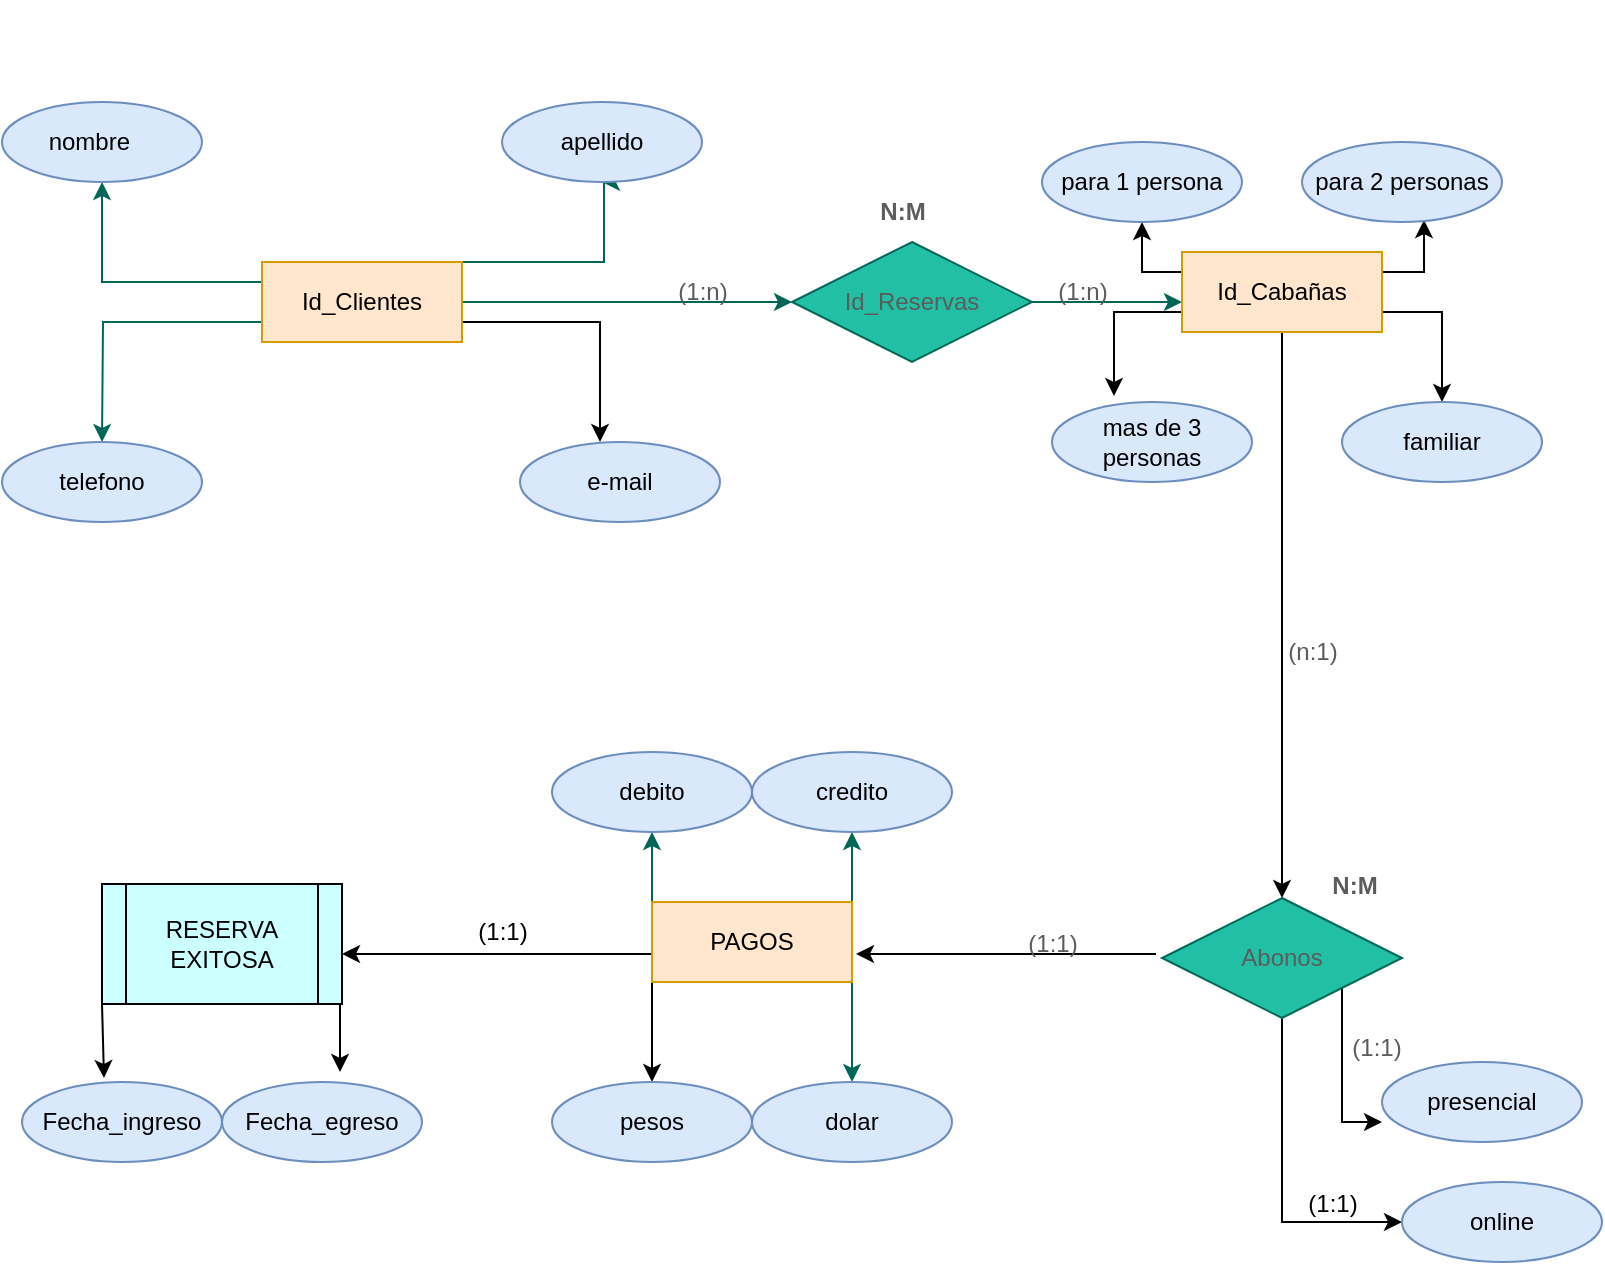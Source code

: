 <mxfile version="21.6.5" type="device">
  <diagram id="R2lEEEUBdFMjLlhIrx00" name="Page-1">
    <mxGraphModel dx="1332" dy="1706" grid="1" gridSize="10" guides="1" tooltips="1" connect="1" arrows="1" fold="1" page="1" pageScale="1" pageWidth="850" pageHeight="1100" background="none" math="0" shadow="0" extFonts="Permanent Marker^https://fonts.googleapis.com/css?family=Permanent+Marker">
      <root>
        <mxCell id="0" />
        <mxCell id="1" parent="0" />
        <mxCell id="Se24iivOVjBYKIn2nHTa-18" value="" style="shape=partialRectangle;collapsible=0;dropTarget=0;pointerEvents=0;fillColor=none;points=[[0,0.5],[1,0.5]];portConstraint=eastwest;top=0;left=0;right=0;bottom=0;direction=south;" parent="1" vertex="1">
          <mxGeometry x="240" y="-10" width="30" height="250" as="geometry" />
        </mxCell>
        <mxCell id="Se24iivOVjBYKIn2nHTa-19" value="" style="shape=partialRectangle;overflow=hidden;connectable=0;fillColor=none;top=0;left=0;bottom=0;right=0;" parent="Se24iivOVjBYKIn2nHTa-18" vertex="1">
          <mxGeometry width="30" height="30" as="geometry">
            <mxRectangle width="30" height="30" as="alternateBounds" />
          </mxGeometry>
        </mxCell>
        <mxCell id="Se24iivOVjBYKIn2nHTa-20" value="&#xa;&#xa;" style="shape=partialRectangle;overflow=hidden;connectable=0;fillColor=none;top=0;left=0;bottom=0;right=0;align=left;spacingLeft=6;" parent="Se24iivOVjBYKIn2nHTa-18" vertex="1">
          <mxGeometry x="30" width="220" height="30" as="geometry">
            <mxRectangle width="220" height="30" as="alternateBounds" />
          </mxGeometry>
        </mxCell>
        <mxCell id="Se24iivOVjBYKIn2nHTa-33" style="edgeStyle=orthogonalEdgeStyle;rounded=0;orthogonalLoop=1;jettySize=auto;html=1;strokeColor=#006658;fontColor=#5C5C5C;fillColor=#21C0A5;" parent="1" source="Se24iivOVjBYKIn2nHTa-25" edge="1">
          <mxGeometry relative="1" as="geometry">
            <mxPoint x="460" y="80" as="targetPoint" />
            <Array as="points">
              <mxPoint x="461" y="120" />
            </Array>
          </mxGeometry>
        </mxCell>
        <mxCell id="Se24iivOVjBYKIn2nHTa-40" style="edgeStyle=orthogonalEdgeStyle;rounded=0;orthogonalLoop=1;jettySize=auto;html=1;exitX=1;exitY=0.5;exitDx=0;exitDy=0;strokeColor=#006658;fontColor=#5C5C5C;fillColor=#21C0A5;" parent="1" source="Se24iivOVjBYKIn2nHTa-25" target="Se24iivOVjBYKIn2nHTa-39" edge="1">
          <mxGeometry relative="1" as="geometry" />
        </mxCell>
        <mxCell id="Se24iivOVjBYKIn2nHTa-41" style="edgeStyle=orthogonalEdgeStyle;rounded=0;orthogonalLoop=1;jettySize=auto;html=1;exitX=0;exitY=0.25;exitDx=0;exitDy=0;entryX=0.5;entryY=1;entryDx=0;entryDy=0;strokeColor=#006658;fontColor=#5C5C5C;fillColor=#21C0A5;" parent="1" source="Se24iivOVjBYKIn2nHTa-25" target="Se24iivOVjBYKIn2nHTa-26" edge="1">
          <mxGeometry relative="1" as="geometry" />
        </mxCell>
        <mxCell id="Se24iivOVjBYKIn2nHTa-44" style="edgeStyle=orthogonalEdgeStyle;rounded=0;orthogonalLoop=1;jettySize=auto;html=1;exitX=0;exitY=0.75;exitDx=0;exitDy=0;strokeColor=#006658;fontColor=#5C5C5C;fillColor=#21C0A5;" parent="1" source="Se24iivOVjBYKIn2nHTa-25" edge="1">
          <mxGeometry relative="1" as="geometry">
            <mxPoint x="210" y="210" as="targetPoint" />
          </mxGeometry>
        </mxCell>
        <mxCell id="3dnz9HyW__RMo2jooEWQ-19" style="edgeStyle=orthogonalEdgeStyle;rounded=0;orthogonalLoop=1;jettySize=auto;html=1;exitX=1;exitY=0.75;exitDx=0;exitDy=0;entryX=0.4;entryY=0;entryDx=0;entryDy=0;entryPerimeter=0;" parent="1" source="Se24iivOVjBYKIn2nHTa-25" target="Se24iivOVjBYKIn2nHTa-29" edge="1">
          <mxGeometry relative="1" as="geometry" />
        </mxCell>
        <mxCell id="Se24iivOVjBYKIn2nHTa-25" value="Id_Clientes" style="whiteSpace=wrap;html=1;align=center;strokeColor=#d79b00;fillColor=#ffe6cc;" parent="1" vertex="1">
          <mxGeometry x="290" y="120" width="100" height="40" as="geometry" />
        </mxCell>
        <mxCell id="Se24iivOVjBYKIn2nHTa-26" value="nombre&lt;span style=&quot;white-space: pre;&quot;&gt;&#x9;&lt;/span&gt;" style="ellipse;whiteSpace=wrap;html=1;align=center;strokeColor=#6c8ebf;fillColor=#dae8fc;" parent="1" vertex="1">
          <mxGeometry x="160" y="40" width="100" height="40" as="geometry" />
        </mxCell>
        <mxCell id="Se24iivOVjBYKIn2nHTa-27" value="apellido" style="ellipse;whiteSpace=wrap;html=1;align=center;strokeColor=#6c8ebf;fillColor=#dae8fc;" parent="1" vertex="1">
          <mxGeometry x="410" y="40" width="100" height="40" as="geometry" />
        </mxCell>
        <mxCell id="Se24iivOVjBYKIn2nHTa-28" value="telefono" style="ellipse;whiteSpace=wrap;html=1;align=center;strokeColor=#6c8ebf;fillColor=#dae8fc;" parent="1" vertex="1">
          <mxGeometry x="160" y="210" width="100" height="40" as="geometry" />
        </mxCell>
        <mxCell id="Se24iivOVjBYKIn2nHTa-30" style="edgeStyle=orthogonalEdgeStyle;shape=flexArrow;rounded=0;orthogonalLoop=1;jettySize=auto;html=1;exitX=0.5;exitY=1;exitDx=0;exitDy=0;strokeColor=#006658;fontColor=#5C5C5C;fillColor=#21C0A5;" parent="1" source="Se24iivOVjBYKIn2nHTa-27" target="Se24iivOVjBYKIn2nHTa-27" edge="1">
          <mxGeometry relative="1" as="geometry" />
        </mxCell>
        <mxCell id="Se24iivOVjBYKIn2nHTa-48" style="edgeStyle=orthogonalEdgeStyle;rounded=0;orthogonalLoop=1;jettySize=auto;html=1;exitX=1;exitY=0.5;exitDx=0;exitDy=0;strokeColor=#006658;fontColor=#5C5C5C;fillColor=#21C0A5;" parent="1" source="Se24iivOVjBYKIn2nHTa-39" edge="1">
          <mxGeometry relative="1" as="geometry">
            <mxPoint x="750" y="140" as="targetPoint" />
          </mxGeometry>
        </mxCell>
        <mxCell id="Se24iivOVjBYKIn2nHTa-39" value="Id_Reservas" style="shape=rhombus;perimeter=rhombusPerimeter;whiteSpace=wrap;html=1;align=center;strokeColor=#006658;fontColor=#5C5C5C;fillColor=#21C0A5;" parent="1" vertex="1">
          <mxGeometry x="555" y="110" width="120" height="60" as="geometry" />
        </mxCell>
        <mxCell id="Se24iivOVjBYKIn2nHTa-29" value="e-mail" style="ellipse;whiteSpace=wrap;html=1;align=center;strokeColor=#6c8ebf;fillColor=#dae8fc;" parent="1" vertex="1">
          <mxGeometry x="419" y="210" width="100" height="40" as="geometry" />
        </mxCell>
        <mxCell id="Se24iivOVjBYKIn2nHTa-46" value="&lt;b&gt;N:M&lt;/b&gt;" style="text;html=1;align=center;verticalAlign=middle;resizable=0;points=[];autosize=1;strokeColor=none;fillColor=none;fontColor=#5C5C5C;" parent="1" vertex="1">
          <mxGeometry x="590" y="80" width="40" height="30" as="geometry" />
        </mxCell>
        <mxCell id="Se24iivOVjBYKIn2nHTa-47" value="(1:n)" style="text;html=1;align=center;verticalAlign=middle;resizable=0;points=[];autosize=1;strokeColor=none;fillColor=none;fontColor=#5C5C5C;" parent="1" vertex="1">
          <mxGeometry x="485" y="120" width="50" height="30" as="geometry" />
        </mxCell>
        <mxCell id="3dnz9HyW__RMo2jooEWQ-73" style="edgeStyle=orthogonalEdgeStyle;rounded=0;orthogonalLoop=1;jettySize=auto;html=1;exitX=0;exitY=0.25;exitDx=0;exitDy=0;entryX=0.5;entryY=1;entryDx=0;entryDy=0;" parent="1" source="Se24iivOVjBYKIn2nHTa-49" target="Se24iivOVjBYKIn2nHTa-53" edge="1">
          <mxGeometry relative="1" as="geometry" />
        </mxCell>
        <mxCell id="3dnz9HyW__RMo2jooEWQ-74" style="edgeStyle=orthogonalEdgeStyle;rounded=0;orthogonalLoop=1;jettySize=auto;html=1;exitX=1;exitY=0.25;exitDx=0;exitDy=0;entryX=0.61;entryY=0.975;entryDx=0;entryDy=0;entryPerimeter=0;" parent="1" source="Se24iivOVjBYKIn2nHTa-49" target="Se24iivOVjBYKIn2nHTa-56" edge="1">
          <mxGeometry relative="1" as="geometry" />
        </mxCell>
        <mxCell id="3dnz9HyW__RMo2jooEWQ-76" style="edgeStyle=orthogonalEdgeStyle;rounded=0;orthogonalLoop=1;jettySize=auto;html=1;exitX=1;exitY=0.75;exitDx=0;exitDy=0;entryX=0.5;entryY=0;entryDx=0;entryDy=0;" parent="1" source="Se24iivOVjBYKIn2nHTa-49" target="Se24iivOVjBYKIn2nHTa-63" edge="1">
          <mxGeometry relative="1" as="geometry" />
        </mxCell>
        <mxCell id="3dnz9HyW__RMo2jooEWQ-77" style="edgeStyle=orthogonalEdgeStyle;rounded=0;orthogonalLoop=1;jettySize=auto;html=1;exitX=0;exitY=0.75;exitDx=0;exitDy=0;entryX=0.31;entryY=-0.075;entryDx=0;entryDy=0;entryPerimeter=0;" parent="1" source="Se24iivOVjBYKIn2nHTa-49" target="Se24iivOVjBYKIn2nHTa-60" edge="1">
          <mxGeometry relative="1" as="geometry" />
        </mxCell>
        <mxCell id="3dnz9HyW__RMo2jooEWQ-78" style="edgeStyle=orthogonalEdgeStyle;rounded=0;orthogonalLoop=1;jettySize=auto;html=1;exitX=0.5;exitY=1;exitDx=0;exitDy=0;" parent="1" source="Se24iivOVjBYKIn2nHTa-49" target="Se24iivOVjBYKIn2nHTa-68" edge="1">
          <mxGeometry relative="1" as="geometry" />
        </mxCell>
        <mxCell id="Se24iivOVjBYKIn2nHTa-49" value="Id_Cabañas" style="whiteSpace=wrap;html=1;align=center;strokeColor=#d79b00;fillColor=#ffe6cc;" parent="1" vertex="1">
          <mxGeometry x="750" y="115" width="100" height="40" as="geometry" />
        </mxCell>
        <mxCell id="Se24iivOVjBYKIn2nHTa-50" value="(1:n)" style="text;html=1;align=center;verticalAlign=middle;resizable=0;points=[];autosize=1;strokeColor=none;fillColor=none;fontColor=#5C5C5C;" parent="1" vertex="1">
          <mxGeometry x="675" y="120" width="50" height="30" as="geometry" />
        </mxCell>
        <mxCell id="Se24iivOVjBYKIn2nHTa-53" value="para 1 persona" style="ellipse;whiteSpace=wrap;html=1;align=center;strokeColor=#6c8ebf;fillColor=#dae8fc;" parent="1" vertex="1">
          <mxGeometry x="680" y="60" width="100" height="40" as="geometry" />
        </mxCell>
        <mxCell id="Se24iivOVjBYKIn2nHTa-56" value="para 2 personas" style="ellipse;whiteSpace=wrap;html=1;align=center;strokeColor=#6c8ebf;fillColor=#dae8fc;" parent="1" vertex="1">
          <mxGeometry x="810" y="60" width="100" height="40" as="geometry" />
        </mxCell>
        <mxCell id="Se24iivOVjBYKIn2nHTa-60" value="mas de 3 personas" style="ellipse;whiteSpace=wrap;html=1;align=center;strokeColor=#6c8ebf;fillColor=#dae8fc;" parent="1" vertex="1">
          <mxGeometry x="685" y="190" width="100" height="40" as="geometry" />
        </mxCell>
        <mxCell id="Se24iivOVjBYKIn2nHTa-63" value="familiar" style="ellipse;whiteSpace=wrap;html=1;align=center;strokeColor=#6c8ebf;fillColor=#dae8fc;" parent="1" vertex="1">
          <mxGeometry x="830" y="190" width="100" height="40" as="geometry" />
        </mxCell>
        <mxCell id="3dnz9HyW__RMo2jooEWQ-36" style="edgeStyle=orthogonalEdgeStyle;rounded=0;orthogonalLoop=1;jettySize=auto;html=1;exitX=0;exitY=0.5;exitDx=0;exitDy=0;" parent="1" edge="1">
          <mxGeometry relative="1" as="geometry">
            <mxPoint x="587" y="466" as="targetPoint" />
            <mxPoint x="737" y="466" as="sourcePoint" />
          </mxGeometry>
        </mxCell>
        <mxCell id="3dnz9HyW__RMo2jooEWQ-37" style="edgeStyle=orthogonalEdgeStyle;rounded=0;orthogonalLoop=1;jettySize=auto;html=1;exitX=1;exitY=1;exitDx=0;exitDy=0;entryX=0;entryY=0.75;entryDx=0;entryDy=0;entryPerimeter=0;" parent="1" source="Se24iivOVjBYKIn2nHTa-68" target="Se24iivOVjBYKIn2nHTa-90" edge="1">
          <mxGeometry relative="1" as="geometry" />
        </mxCell>
        <mxCell id="3dnz9HyW__RMo2jooEWQ-43" style="edgeStyle=orthogonalEdgeStyle;rounded=0;orthogonalLoop=1;jettySize=auto;html=1;exitX=0.5;exitY=1;exitDx=0;exitDy=0;entryX=0;entryY=0.5;entryDx=0;entryDy=0;" parent="1" source="Se24iivOVjBYKIn2nHTa-68" target="Se24iivOVjBYKIn2nHTa-92" edge="1">
          <mxGeometry relative="1" as="geometry" />
        </mxCell>
        <mxCell id="Se24iivOVjBYKIn2nHTa-68" value="Abonos" style="shape=rhombus;perimeter=rhombusPerimeter;whiteSpace=wrap;html=1;align=center;strokeColor=#006658;fontColor=#5C5C5C;fillColor=#21C0A5;" parent="1" vertex="1">
          <mxGeometry x="740" y="438" width="120" height="60" as="geometry" />
        </mxCell>
        <mxCell id="Se24iivOVjBYKIn2nHTa-69" value="&lt;b&gt;N:M&lt;/b&gt;" style="text;html=1;align=center;verticalAlign=middle;resizable=0;points=[];autosize=1;strokeColor=none;fillColor=none;fontColor=#5C5C5C;" parent="1" vertex="1">
          <mxGeometry x="816" y="417" width="40" height="30" as="geometry" />
        </mxCell>
        <mxCell id="Se24iivOVjBYKIn2nHTa-70" value="(n:1)" style="text;html=1;align=center;verticalAlign=middle;resizable=0;points=[];autosize=1;strokeColor=none;fillColor=none;fontColor=#5C5C5C;" parent="1" vertex="1">
          <mxGeometry x="790" y="300" width="50" height="30" as="geometry" />
        </mxCell>
        <mxCell id="Se24iivOVjBYKIn2nHTa-95" style="edgeStyle=orthogonalEdgeStyle;rounded=0;orthogonalLoop=1;jettySize=auto;html=1;exitX=0;exitY=0;exitDx=0;exitDy=0;strokeColor=#006658;fontColor=#5C5C5C;fillColor=#21C0A5;" parent="1" source="Se24iivOVjBYKIn2nHTa-75" target="Se24iivOVjBYKIn2nHTa-79" edge="1">
          <mxGeometry relative="1" as="geometry" />
        </mxCell>
        <mxCell id="Se24iivOVjBYKIn2nHTa-96" style="edgeStyle=orthogonalEdgeStyle;rounded=0;orthogonalLoop=1;jettySize=auto;html=1;exitX=1;exitY=0;exitDx=0;exitDy=0;entryX=0.5;entryY=1;entryDx=0;entryDy=0;strokeColor=#006658;fontColor=#5C5C5C;fillColor=#21C0A5;" parent="1" source="Se24iivOVjBYKIn2nHTa-75" target="Se24iivOVjBYKIn2nHTa-81" edge="1">
          <mxGeometry relative="1" as="geometry" />
        </mxCell>
        <mxCell id="Se24iivOVjBYKIn2nHTa-98" style="edgeStyle=orthogonalEdgeStyle;rounded=0;orthogonalLoop=1;jettySize=auto;html=1;exitX=1;exitY=1;exitDx=0;exitDy=0;entryX=0.5;entryY=0;entryDx=0;entryDy=0;strokeColor=#006658;fontColor=#5C5C5C;fillColor=#21C0A5;" parent="1" source="Se24iivOVjBYKIn2nHTa-75" target="Se24iivOVjBYKIn2nHTa-88" edge="1">
          <mxGeometry relative="1" as="geometry" />
        </mxCell>
        <mxCell id="3dnz9HyW__RMo2jooEWQ-21" style="edgeStyle=orthogonalEdgeStyle;rounded=0;orthogonalLoop=1;jettySize=auto;html=1;exitX=0;exitY=1;exitDx=0;exitDy=0;entryX=0.5;entryY=0;entryDx=0;entryDy=0;" parent="1" source="Se24iivOVjBYKIn2nHTa-75" target="Se24iivOVjBYKIn2nHTa-87" edge="1">
          <mxGeometry relative="1" as="geometry" />
        </mxCell>
        <mxCell id="D-WzxYNva0-hMUp8_YQQ-2" style="edgeStyle=orthogonalEdgeStyle;rounded=0;orthogonalLoop=1;jettySize=auto;html=1;exitX=0;exitY=0.5;exitDx=0;exitDy=0;" edge="1" parent="1">
          <mxGeometry relative="1" as="geometry">
            <mxPoint x="330" y="466" as="targetPoint" />
            <mxPoint x="485" y="466" as="sourcePoint" />
          </mxGeometry>
        </mxCell>
        <mxCell id="Se24iivOVjBYKIn2nHTa-75" value="PAGOS" style="whiteSpace=wrap;html=1;align=center;strokeColor=#d79b00;fillColor=#ffe6cc;" parent="1" vertex="1">
          <mxGeometry x="485" y="440" width="100" height="40" as="geometry" />
        </mxCell>
        <mxCell id="Se24iivOVjBYKIn2nHTa-79" value="debito" style="ellipse;whiteSpace=wrap;html=1;align=center;strokeColor=#6c8ebf;fillColor=#dae8fc;" parent="1" vertex="1">
          <mxGeometry x="435" y="365" width="100" height="40" as="geometry" />
        </mxCell>
        <mxCell id="Se24iivOVjBYKIn2nHTa-81" value="credito" style="ellipse;whiteSpace=wrap;html=1;align=center;strokeColor=#6c8ebf;fillColor=#dae8fc;" parent="1" vertex="1">
          <mxGeometry x="535" y="365" width="100" height="40" as="geometry" />
        </mxCell>
        <mxCell id="Se24iivOVjBYKIn2nHTa-87" value="pesos" style="ellipse;whiteSpace=wrap;html=1;align=center;strokeColor=#6c8ebf;fillColor=#dae8fc;" parent="1" vertex="1">
          <mxGeometry x="435" y="530" width="100" height="40" as="geometry" />
        </mxCell>
        <mxCell id="Se24iivOVjBYKIn2nHTa-88" value="dolar" style="ellipse;whiteSpace=wrap;html=1;align=center;strokeColor=#6c8ebf;fillColor=#dae8fc;" parent="1" vertex="1">
          <mxGeometry x="535" y="530" width="100" height="40" as="geometry" />
        </mxCell>
        <mxCell id="Se24iivOVjBYKIn2nHTa-90" value="presencial" style="ellipse;whiteSpace=wrap;html=1;align=center;strokeColor=#6c8ebf;fillColor=#dae8fc;" parent="1" vertex="1">
          <mxGeometry x="850" y="520" width="100" height="40" as="geometry" />
        </mxCell>
        <mxCell id="Se24iivOVjBYKIn2nHTa-92" value="online" style="ellipse;whiteSpace=wrap;html=1;align=center;strokeColor=#6c8ebf;fillColor=#dae8fc;" parent="1" vertex="1">
          <mxGeometry x="860" y="580" width="100" height="40" as="geometry" />
        </mxCell>
        <mxCell id="Se24iivOVjBYKIn2nHTa-94" style="edgeStyle=orthogonalEdgeStyle;rounded=0;orthogonalLoop=1;jettySize=auto;html=1;exitX=0.5;exitY=1;exitDx=0;exitDy=0;strokeColor=#006658;fontColor=#5C5C5C;fillColor=#21C0A5;" parent="1" source="Se24iivOVjBYKIn2nHTa-87" target="Se24iivOVjBYKIn2nHTa-87" edge="1">
          <mxGeometry relative="1" as="geometry" />
        </mxCell>
        <mxCell id="Se24iivOVjBYKIn2nHTa-103" value="(1:1)" style="text;html=1;align=center;verticalAlign=middle;resizable=0;points=[];autosize=1;strokeColor=none;fillColor=none;fontColor=#5C5C5C;" parent="1" vertex="1">
          <mxGeometry x="660" y="446" width="50" height="30" as="geometry" />
        </mxCell>
        <mxCell id="Se24iivOVjBYKIn2nHTa-106" value="(1:1)" style="text;html=1;align=center;verticalAlign=middle;resizable=0;points=[];autosize=1;strokeColor=none;fillColor=none;fontColor=#5C5C5C;" parent="1" vertex="1">
          <mxGeometry x="822" y="498" width="50" height="30" as="geometry" />
        </mxCell>
        <mxCell id="D-WzxYNva0-hMUp8_YQQ-3" style="edgeStyle=orthogonalEdgeStyle;rounded=0;orthogonalLoop=1;jettySize=auto;html=1;exitX=0;exitY=1;exitDx=0;exitDy=0;entryX=0.41;entryY=-0.05;entryDx=0;entryDy=0;entryPerimeter=0;" edge="1" parent="1" source="3dnz9HyW__RMo2jooEWQ-8" target="3dnz9HyW__RMo2jooEWQ-57">
          <mxGeometry relative="1" as="geometry" />
        </mxCell>
        <mxCell id="D-WzxYNva0-hMUp8_YQQ-4" style="edgeStyle=orthogonalEdgeStyle;rounded=0;orthogonalLoop=1;jettySize=auto;html=1;exitX=1;exitY=1;exitDx=0;exitDy=0;entryX=0.59;entryY=-0.125;entryDx=0;entryDy=0;entryPerimeter=0;" edge="1" parent="1" source="3dnz9HyW__RMo2jooEWQ-8" target="3dnz9HyW__RMo2jooEWQ-62">
          <mxGeometry relative="1" as="geometry" />
        </mxCell>
        <mxCell id="3dnz9HyW__RMo2jooEWQ-8" value="RESERVA EXITOSA" style="shape=process;whiteSpace=wrap;html=1;backgroundOutline=1;fillColor=#CCFFFF;" parent="1" vertex="1">
          <mxGeometry x="210" y="431" width="120" height="60" as="geometry" />
        </mxCell>
        <mxCell id="3dnz9HyW__RMo2jooEWQ-26" value="" style="ellipse;whiteSpace=wrap;html=1;align=center;aspect=fixed;fillColor=none;strokeColor=none;resizable=0;perimeter=centerPerimeter;rotatable=0;allowArrows=0;points=[];outlineConnect=1;" parent="1" vertex="1">
          <mxGeometry x="550" y="580" width="10" height="10" as="geometry" />
        </mxCell>
        <mxCell id="3dnz9HyW__RMo2jooEWQ-48" value="(1:1)" style="text;html=1;align=center;verticalAlign=middle;resizable=0;points=[];autosize=1;strokeColor=none;fillColor=none;" parent="1" vertex="1">
          <mxGeometry x="800" y="576" width="50" height="30" as="geometry" />
        </mxCell>
        <mxCell id="3dnz9HyW__RMo2jooEWQ-57" value="Fecha_ingreso" style="ellipse;whiteSpace=wrap;html=1;align=center;strokeColor=#6c8ebf;fillColor=#dae8fc;" parent="1" vertex="1">
          <mxGeometry x="170" y="530" width="100" height="40" as="geometry" />
        </mxCell>
        <mxCell id="3dnz9HyW__RMo2jooEWQ-62" value="Fecha_egreso" style="ellipse;whiteSpace=wrap;html=1;align=center;strokeColor=#6c8ebf;fillColor=#dae8fc;" parent="1" vertex="1">
          <mxGeometry x="270" y="530" width="100" height="40" as="geometry" />
        </mxCell>
        <mxCell id="3dnz9HyW__RMo2jooEWQ-67" value="(1:1)" style="text;html=1;align=center;verticalAlign=middle;resizable=0;points=[];autosize=1;strokeColor=none;fillColor=none;" parent="1" vertex="1">
          <mxGeometry x="385" y="440" width="50" height="30" as="geometry" />
        </mxCell>
      </root>
    </mxGraphModel>
  </diagram>
</mxfile>
